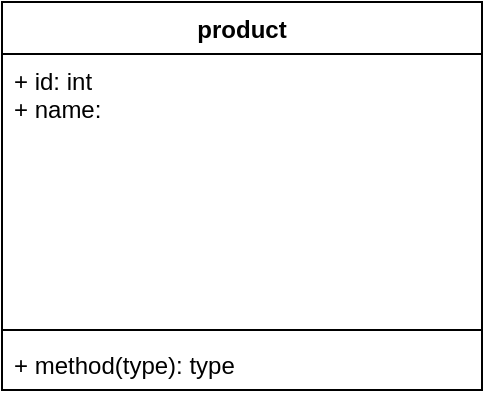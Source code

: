 <mxfile version="15.3.0" type="github">
  <diagram id="C5RBs43oDa-KdzZeNtuy" name="Page-1">
    <mxGraphModel dx="868" dy="482" grid="1" gridSize="10" guides="1" tooltips="1" connect="1" arrows="1" fold="1" page="1" pageScale="1" pageWidth="827" pageHeight="1169" math="0" shadow="0">
      <root>
        <mxCell id="WIyWlLk6GJQsqaUBKTNV-0" />
        <mxCell id="WIyWlLk6GJQsqaUBKTNV-1" parent="WIyWlLk6GJQsqaUBKTNV-0" />
        <mxCell id="O38_-_C2kokAEw32ba-Q-0" value="product" style="swimlane;fontStyle=1;align=center;verticalAlign=top;childLayout=stackLayout;horizontal=1;startSize=26;horizontalStack=0;resizeParent=1;resizeParentMax=0;resizeLast=0;collapsible=1;marginBottom=0;" vertex="1" parent="WIyWlLk6GJQsqaUBKTNV-1">
          <mxGeometry x="130" y="100" width="240" height="194" as="geometry">
            <mxRectangle x="130" y="180" width="100" height="26" as="alternateBounds" />
          </mxGeometry>
        </mxCell>
        <mxCell id="O38_-_C2kokAEw32ba-Q-1" value="+ id: int&#xa;+ name: " style="text;strokeColor=none;fillColor=none;align=left;verticalAlign=top;spacingLeft=4;spacingRight=4;overflow=hidden;rotatable=0;points=[[0,0.5],[1,0.5]];portConstraint=eastwest;" vertex="1" parent="O38_-_C2kokAEw32ba-Q-0">
          <mxGeometry y="26" width="240" height="134" as="geometry" />
        </mxCell>
        <mxCell id="O38_-_C2kokAEw32ba-Q-2" value="" style="line;strokeWidth=1;fillColor=none;align=left;verticalAlign=middle;spacingTop=-1;spacingLeft=3;spacingRight=3;rotatable=0;labelPosition=right;points=[];portConstraint=eastwest;" vertex="1" parent="O38_-_C2kokAEw32ba-Q-0">
          <mxGeometry y="160" width="240" height="8" as="geometry" />
        </mxCell>
        <mxCell id="O38_-_C2kokAEw32ba-Q-3" value="+ method(type): type" style="text;strokeColor=none;fillColor=none;align=left;verticalAlign=top;spacingLeft=4;spacingRight=4;overflow=hidden;rotatable=0;points=[[0,0.5],[1,0.5]];portConstraint=eastwest;" vertex="1" parent="O38_-_C2kokAEw32ba-Q-0">
          <mxGeometry y="168" width="240" height="26" as="geometry" />
        </mxCell>
      </root>
    </mxGraphModel>
  </diagram>
</mxfile>

